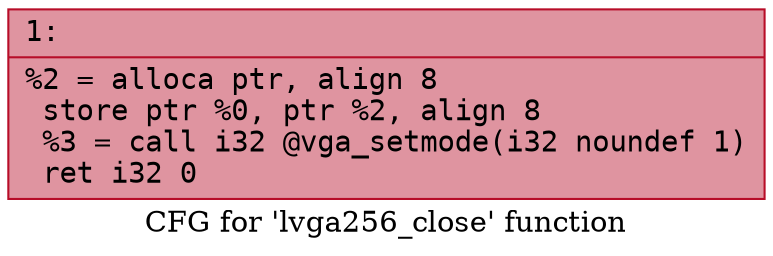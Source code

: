 digraph "CFG for 'lvga256_close' function" {
	label="CFG for 'lvga256_close' function";

	Node0x600001122170 [shape=record,color="#b70d28ff", style=filled, fillcolor="#b70d2870" fontname="Courier",label="{1:\l|  %2 = alloca ptr, align 8\l  store ptr %0, ptr %2, align 8\l  %3 = call i32 @vga_setmode(i32 noundef 1)\l  ret i32 0\l}"];
}

